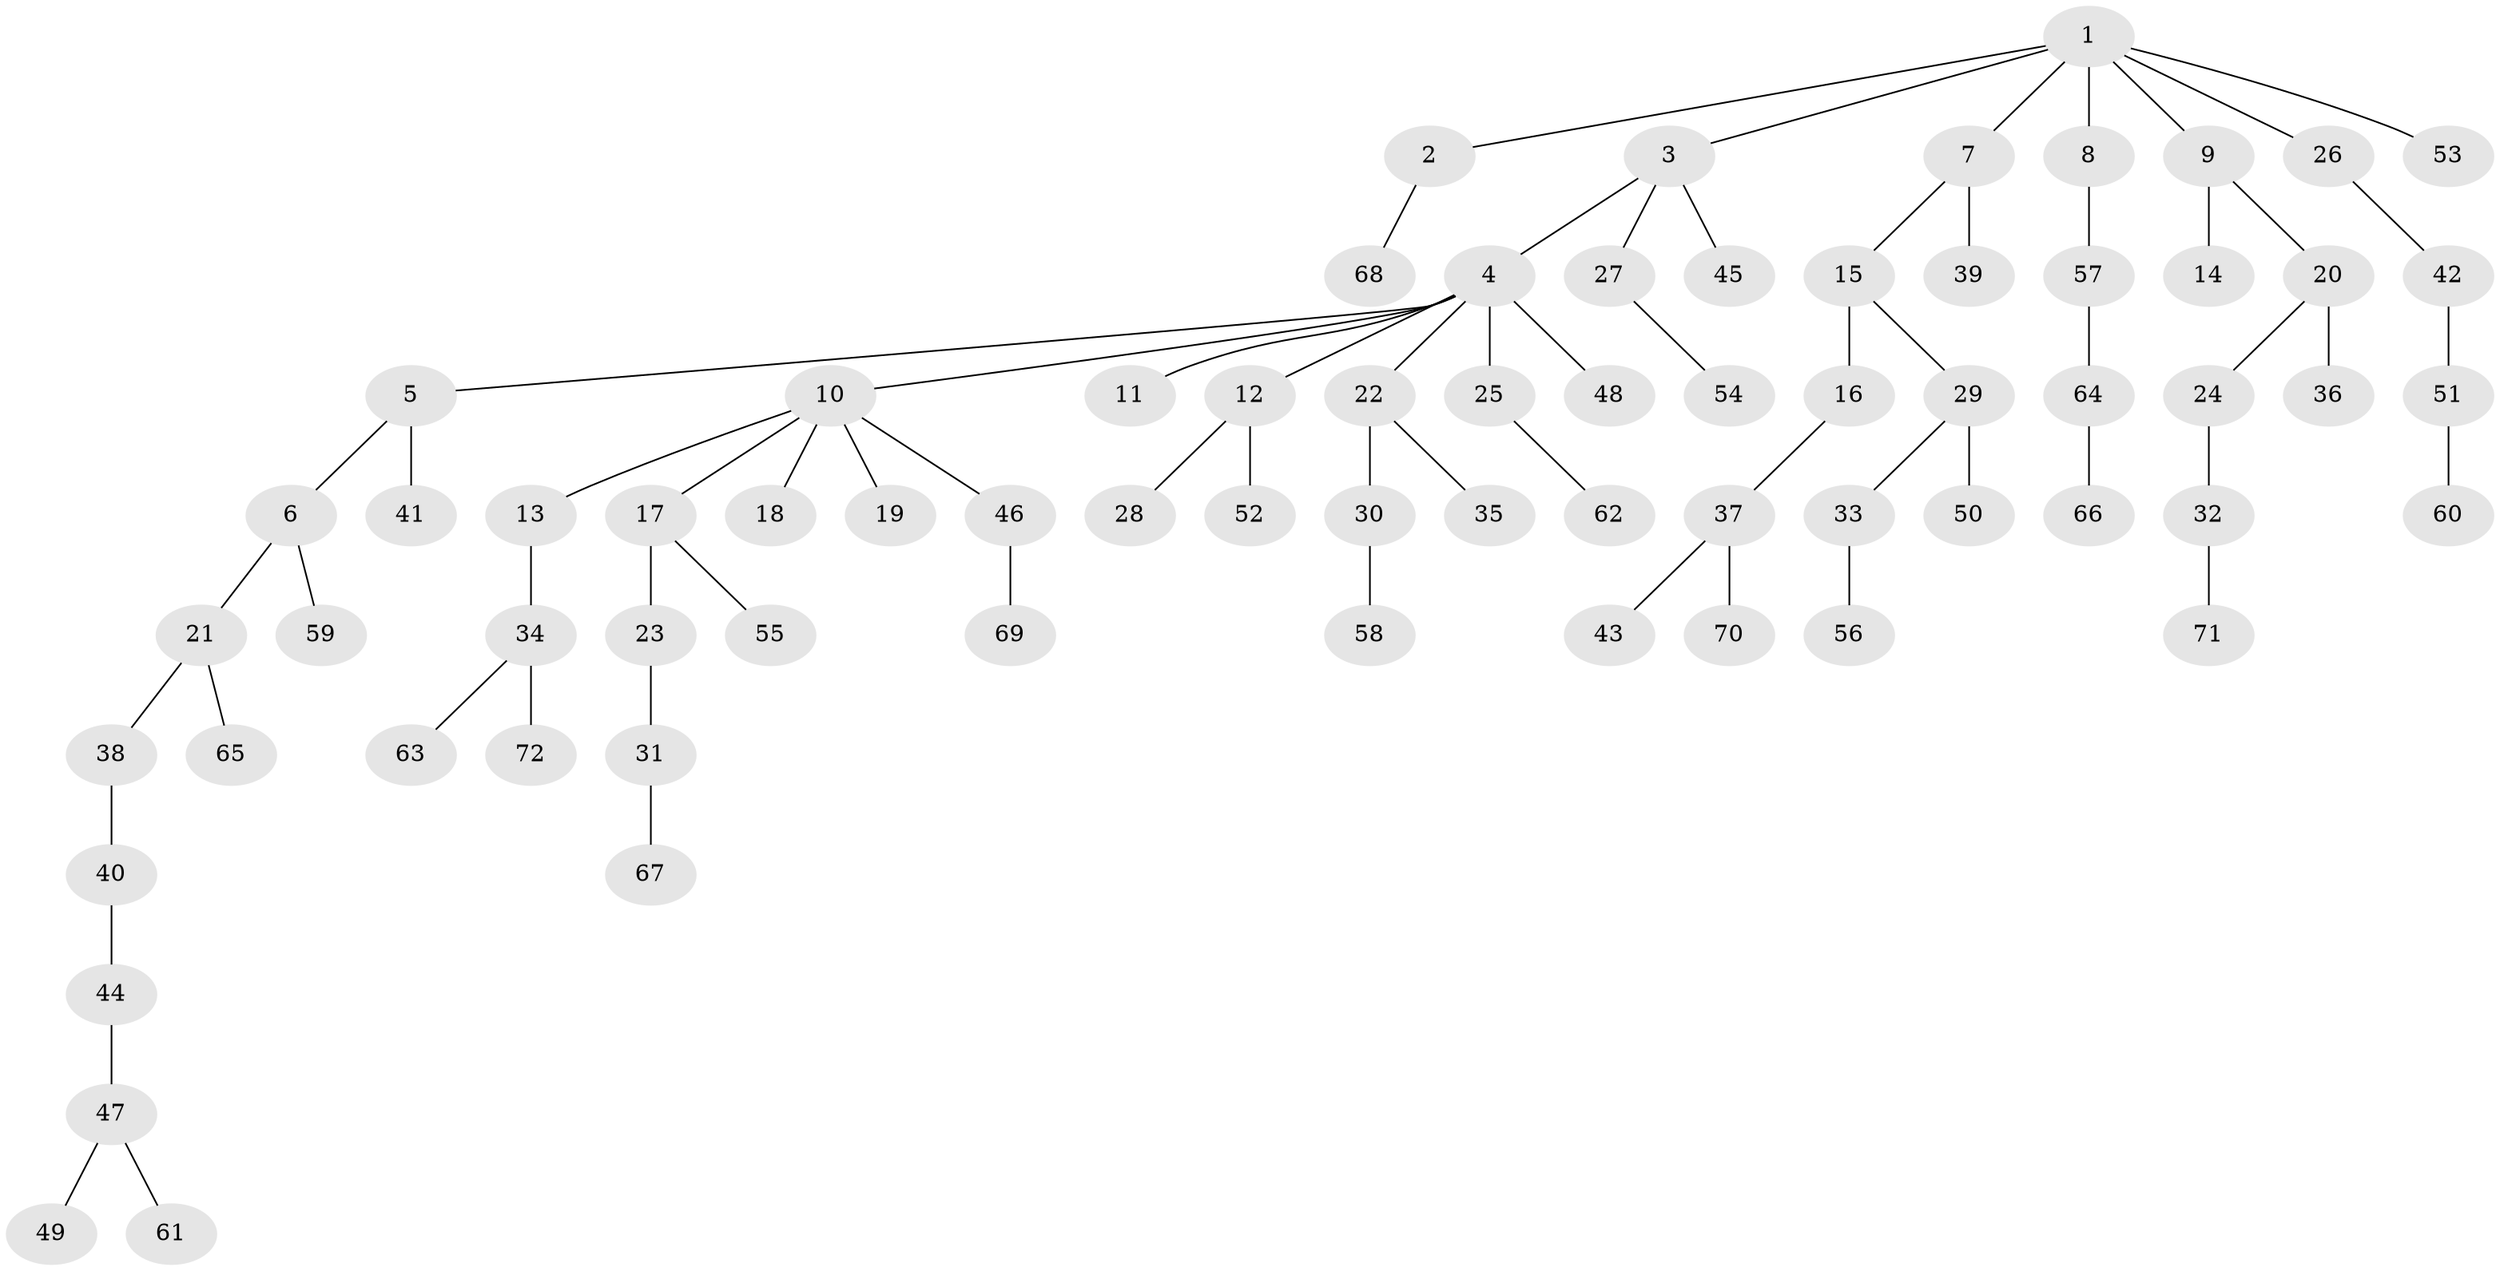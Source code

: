 // original degree distribution, {6: 0.007042253521126761, 2: 0.23943661971830985, 5: 0.035211267605633804, 11: 0.007042253521126761, 4: 0.035211267605633804, 3: 0.176056338028169, 7: 0.007042253521126761, 1: 0.49295774647887325}
// Generated by graph-tools (version 1.1) at 2025/36/03/09/25 02:36:48]
// undirected, 72 vertices, 71 edges
graph export_dot {
graph [start="1"]
  node [color=gray90,style=filled];
  1;
  2;
  3;
  4;
  5;
  6;
  7;
  8;
  9;
  10;
  11;
  12;
  13;
  14;
  15;
  16;
  17;
  18;
  19;
  20;
  21;
  22;
  23;
  24;
  25;
  26;
  27;
  28;
  29;
  30;
  31;
  32;
  33;
  34;
  35;
  36;
  37;
  38;
  39;
  40;
  41;
  42;
  43;
  44;
  45;
  46;
  47;
  48;
  49;
  50;
  51;
  52;
  53;
  54;
  55;
  56;
  57;
  58;
  59;
  60;
  61;
  62;
  63;
  64;
  65;
  66;
  67;
  68;
  69;
  70;
  71;
  72;
  1 -- 2 [weight=1.0];
  1 -- 3 [weight=1.0];
  1 -- 7 [weight=1.0];
  1 -- 8 [weight=1.0];
  1 -- 9 [weight=1.0];
  1 -- 26 [weight=1.0];
  1 -- 53 [weight=1.0];
  2 -- 68 [weight=1.0];
  3 -- 4 [weight=1.0];
  3 -- 27 [weight=1.0];
  3 -- 45 [weight=1.0];
  4 -- 5 [weight=1.0];
  4 -- 10 [weight=1.0];
  4 -- 11 [weight=1.0];
  4 -- 12 [weight=1.0];
  4 -- 22 [weight=1.0];
  4 -- 25 [weight=1.0];
  4 -- 48 [weight=3.0];
  5 -- 6 [weight=1.0];
  5 -- 41 [weight=1.0];
  6 -- 21 [weight=1.0];
  6 -- 59 [weight=1.0];
  7 -- 15 [weight=1.0];
  7 -- 39 [weight=1.0];
  8 -- 57 [weight=1.0];
  9 -- 14 [weight=2.0];
  9 -- 20 [weight=1.0];
  10 -- 13 [weight=1.0];
  10 -- 17 [weight=1.0];
  10 -- 18 [weight=1.0];
  10 -- 19 [weight=1.0];
  10 -- 46 [weight=1.0];
  12 -- 28 [weight=1.0];
  12 -- 52 [weight=1.0];
  13 -- 34 [weight=1.0];
  15 -- 16 [weight=1.0];
  15 -- 29 [weight=1.0];
  16 -- 37 [weight=1.0];
  17 -- 23 [weight=1.0];
  17 -- 55 [weight=1.0];
  20 -- 24 [weight=1.0];
  20 -- 36 [weight=1.0];
  21 -- 38 [weight=1.0];
  21 -- 65 [weight=1.0];
  22 -- 30 [weight=1.0];
  22 -- 35 [weight=2.0];
  23 -- 31 [weight=1.0];
  24 -- 32 [weight=1.0];
  25 -- 62 [weight=1.0];
  26 -- 42 [weight=1.0];
  27 -- 54 [weight=1.0];
  29 -- 33 [weight=1.0];
  29 -- 50 [weight=1.0];
  30 -- 58 [weight=1.0];
  31 -- 67 [weight=1.0];
  32 -- 71 [weight=1.0];
  33 -- 56 [weight=1.0];
  34 -- 63 [weight=1.0];
  34 -- 72 [weight=2.0];
  37 -- 43 [weight=1.0];
  37 -- 70 [weight=1.0];
  38 -- 40 [weight=3.0];
  40 -- 44 [weight=1.0];
  42 -- 51 [weight=1.0];
  44 -- 47 [weight=1.0];
  46 -- 69 [weight=1.0];
  47 -- 49 [weight=1.0];
  47 -- 61 [weight=1.0];
  51 -- 60 [weight=1.0];
  57 -- 64 [weight=1.0];
  64 -- 66 [weight=1.0];
}
